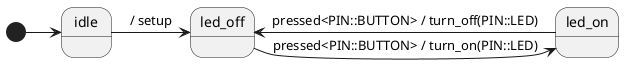 '
' Copyright (c) 2016-2020 Kris Jusiak (kris at jusiak dot net)
'
' Distributed under the Boost Software License, Version 1.0.
' (See accompanying file LICENSE_1_0.txt or copy at http://www.boost.org/LICENSE_1_0.txt)
'
@startuml

[*] -> idle
idle -> led_off : / setup
led_off -> led_on : pressed<PIN::BUTTON> / turn_on(PIN::LED)
led_on -> led_off : pressed<PIN::BUTTON> / turn_off(PIN::LED)

@enduml
